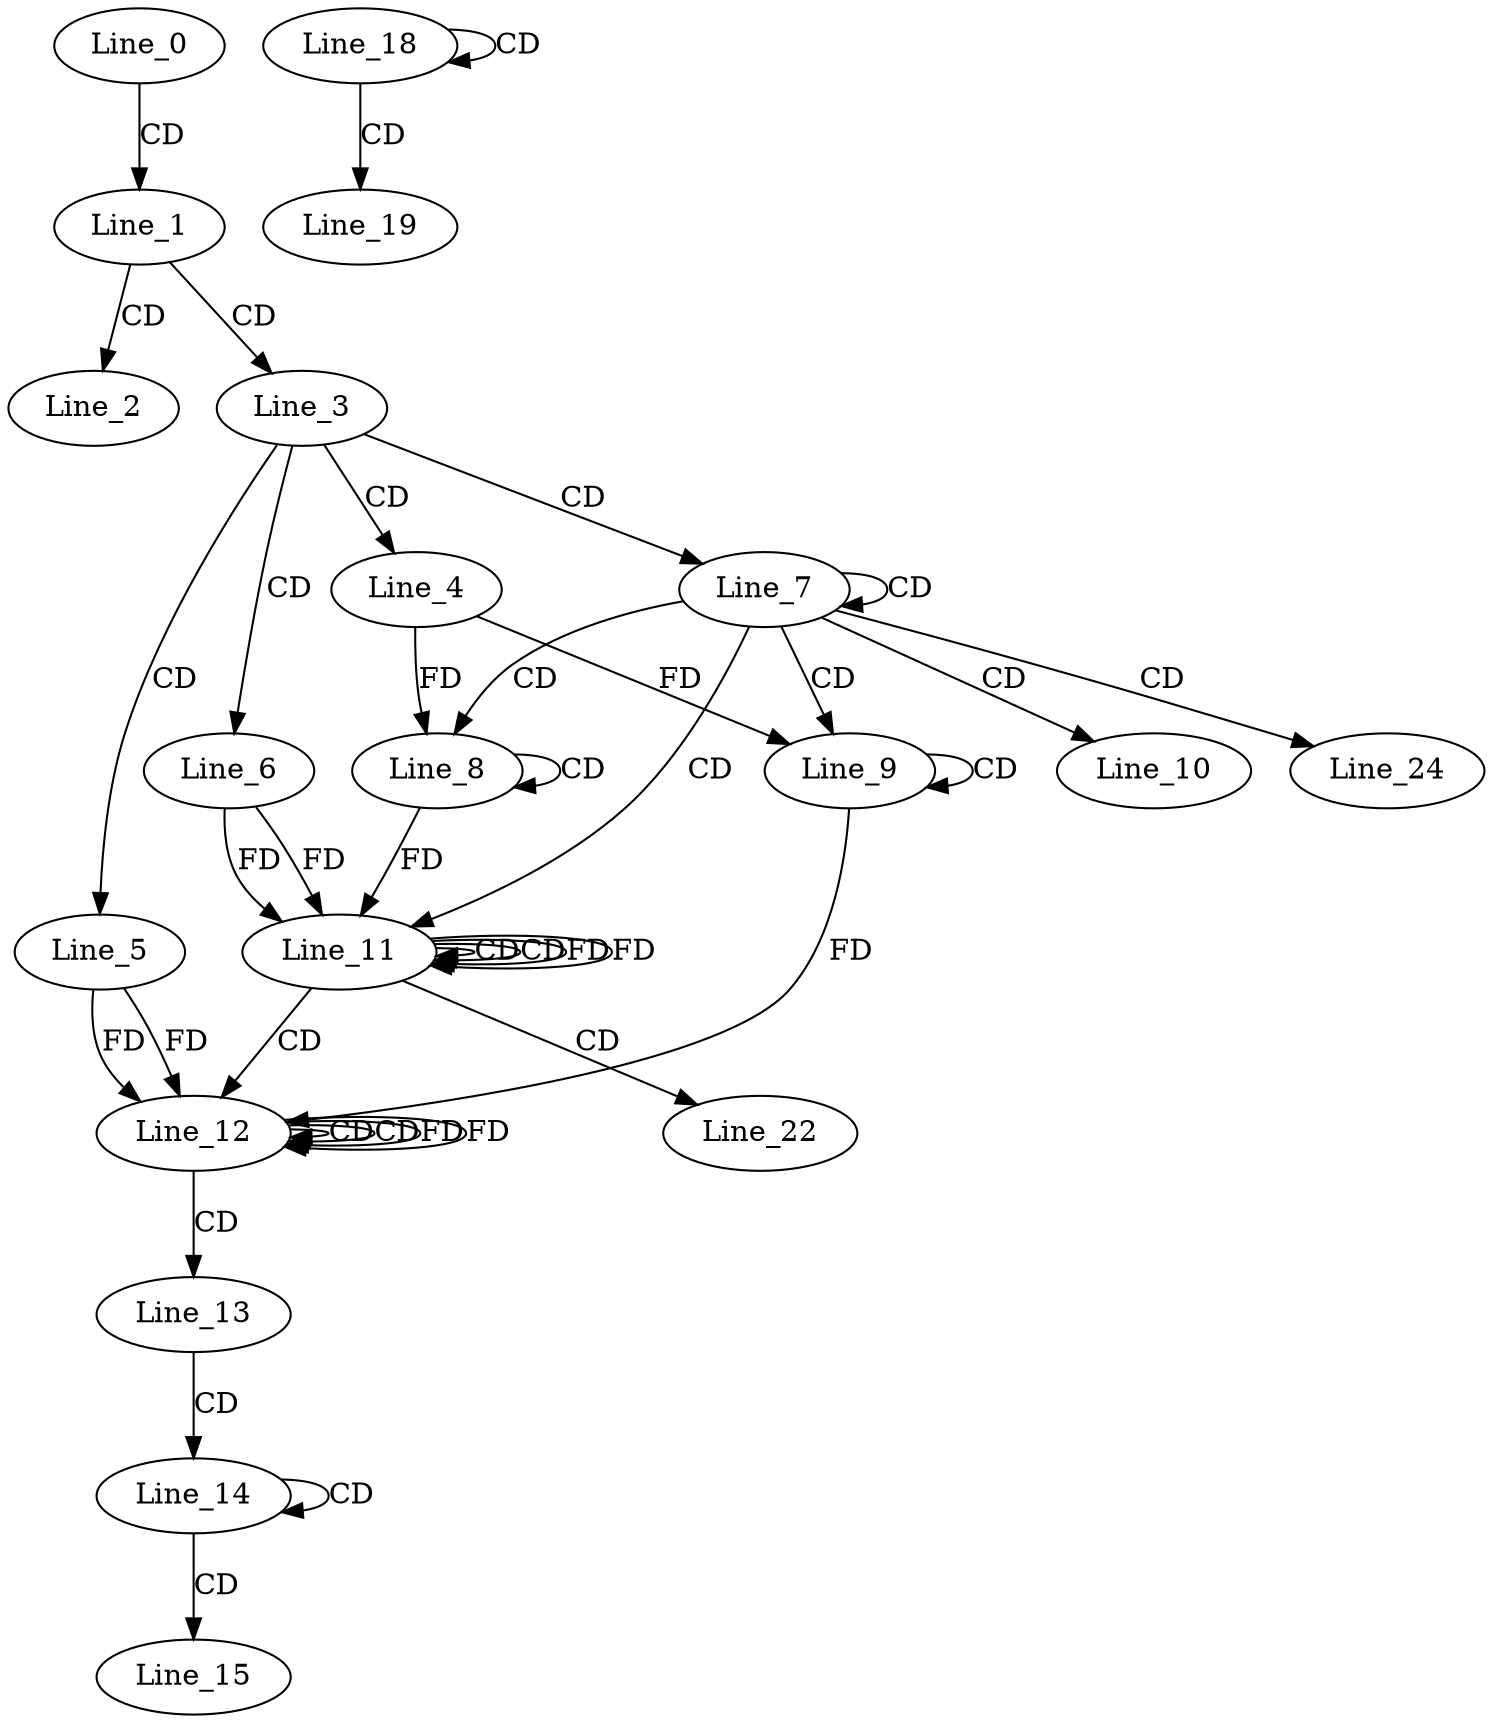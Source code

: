 digraph G {
  Line_0;
  Line_1;
  Line_2;
  Line_3;
  Line_4;
  Line_5;
  Line_6;
  Line_7;
  Line_8;
  Line_8;
  Line_9;
  Line_9;
  Line_10;
  Line_11;
  Line_11;
  Line_11;
  Line_12;
  Line_12;
  Line_12;
  Line_13;
  Line_14;
  Line_14;
  Line_15;
  Line_18;
  Line_18;
  Line_19;
  Line_22;
  Line_24;
  Line_0 -> Line_1 [ label="CD" ];
  Line_1 -> Line_2 [ label="CD" ];
  Line_1 -> Line_3 [ label="CD" ];
  Line_3 -> Line_4 [ label="CD" ];
  Line_3 -> Line_5 [ label="CD" ];
  Line_3 -> Line_6 [ label="CD" ];
  Line_3 -> Line_7 [ label="CD" ];
  Line_7 -> Line_7 [ label="CD" ];
  Line_7 -> Line_8 [ label="CD" ];
  Line_8 -> Line_8 [ label="CD" ];
  Line_4 -> Line_8 [ label="FD" ];
  Line_7 -> Line_9 [ label="CD" ];
  Line_9 -> Line_9 [ label="CD" ];
  Line_4 -> Line_9 [ label="FD" ];
  Line_7 -> Line_10 [ label="CD" ];
  Line_7 -> Line_11 [ label="CD" ];
  Line_11 -> Line_11 [ label="CD" ];
  Line_6 -> Line_11 [ label="FD" ];
  Line_8 -> Line_11 [ label="FD" ];
  Line_11 -> Line_11 [ label="CD" ];
  Line_11 -> Line_11 [ label="FD" ];
  Line_6 -> Line_11 [ label="FD" ];
  Line_11 -> Line_12 [ label="CD" ];
  Line_12 -> Line_12 [ label="CD" ];
  Line_5 -> Line_12 [ label="FD" ];
  Line_9 -> Line_12 [ label="FD" ];
  Line_12 -> Line_12 [ label="CD" ];
  Line_12 -> Line_12 [ label="FD" ];
  Line_5 -> Line_12 [ label="FD" ];
  Line_12 -> Line_13 [ label="CD" ];
  Line_13 -> Line_14 [ label="CD" ];
  Line_14 -> Line_14 [ label="CD" ];
  Line_14 -> Line_15 [ label="CD" ];
  Line_18 -> Line_18 [ label="CD" ];
  Line_18 -> Line_19 [ label="CD" ];
  Line_11 -> Line_22 [ label="CD" ];
  Line_7 -> Line_24 [ label="CD" ];
  Line_11 -> Line_11 [ label="FD" ];
  Line_12 -> Line_12 [ label="FD" ];
}

